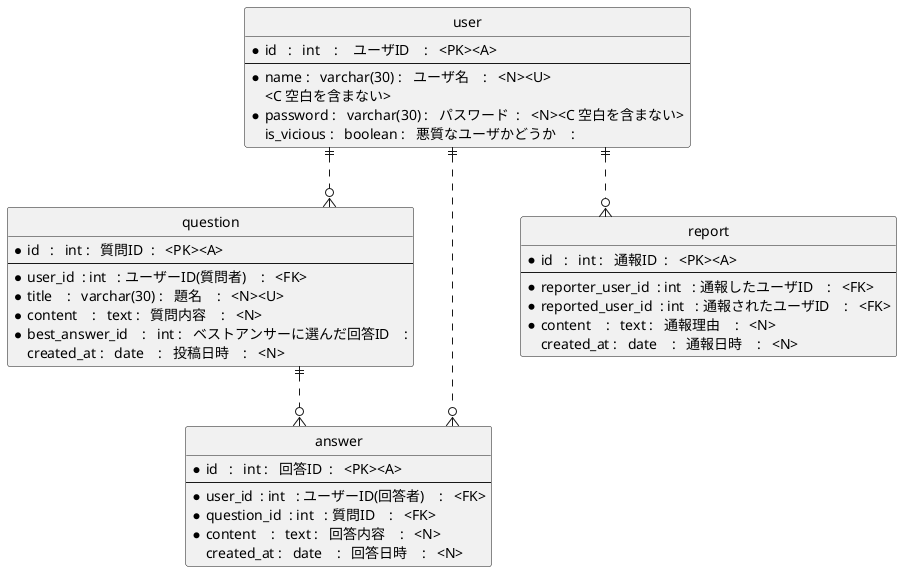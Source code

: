' ローカルルール
'     主キーは -- で区切る
'     * 必須キー
'     <PK> 主キー
'     <FK> 外部キー
'     <A> AUTO INCREMENT
'     <C> チェック（条件も記載）
'     <N> NOT NULL
'     <U> ユニークキー（一意）
'     カラム名 : 型 : 説明 :制約を書く

'表記方法
'コード上で Alt＋D

@startuml test
 hide circle
 skinparam linetype ortho

  entity "user" as user {
     * id   :   int    :    ユーザID    :   <PK><A>
     --
     * name :   varchar(30) :   ユーザ名    :   <N><U>
    <C 空白を含まない>
     * password :   varchar(30) :   パスワード  :   <N><C 空白を含まない>
     is_vicious :   boolean :   悪質なユーザかどうか    : 
 }

  entity "question" as question {
     * id   :   int :   質問ID  :   <PK><A>
     --
     * user_id  : int   : ユーザーID(質問者)    :   <FK>
     * title    :   varchar(30) :   題名    :   <N><U>
     * content    :   text :   質問内容    :   <N>
     * best_answer_id    :   int :   ベストアンサーに選んだ回答ID    :
     created_at :   date    :   投稿日時    :   <N>
 }

  entity "answer" as answer {
     * id   :   int :   回答ID  :   <PK><A>
     --
     * user_id  : int   : ユーザーID(回答者)    :   <FK>
     * question_id  : int   : 質問ID    :   <FK>
     * content    :   text :   回答内容    :   <N>
     created_at :   date    :   回答日時    :   <N>
 }

   entity "report" as report {
     * id   :   int :   通報ID  :   <PK><A>
     --
     * reporter_user_id  : int   : 通報したユーザID    :   <FK>
     * reported_user_id  : int   : 通報されたユーザID    :   <FK>
     * content    :   text :   通報理由    :   <N>
     created_at :   date    :   通報日時    :   <N>
 }

 '文法
 '|o：0か1
 '||：1のみ
 '}o：0以上
 '}|：1以上

 user ||..o{ question
 user ||..o{ answer
 question ||..o{ answer
 user ||..o{ report

 @enduml